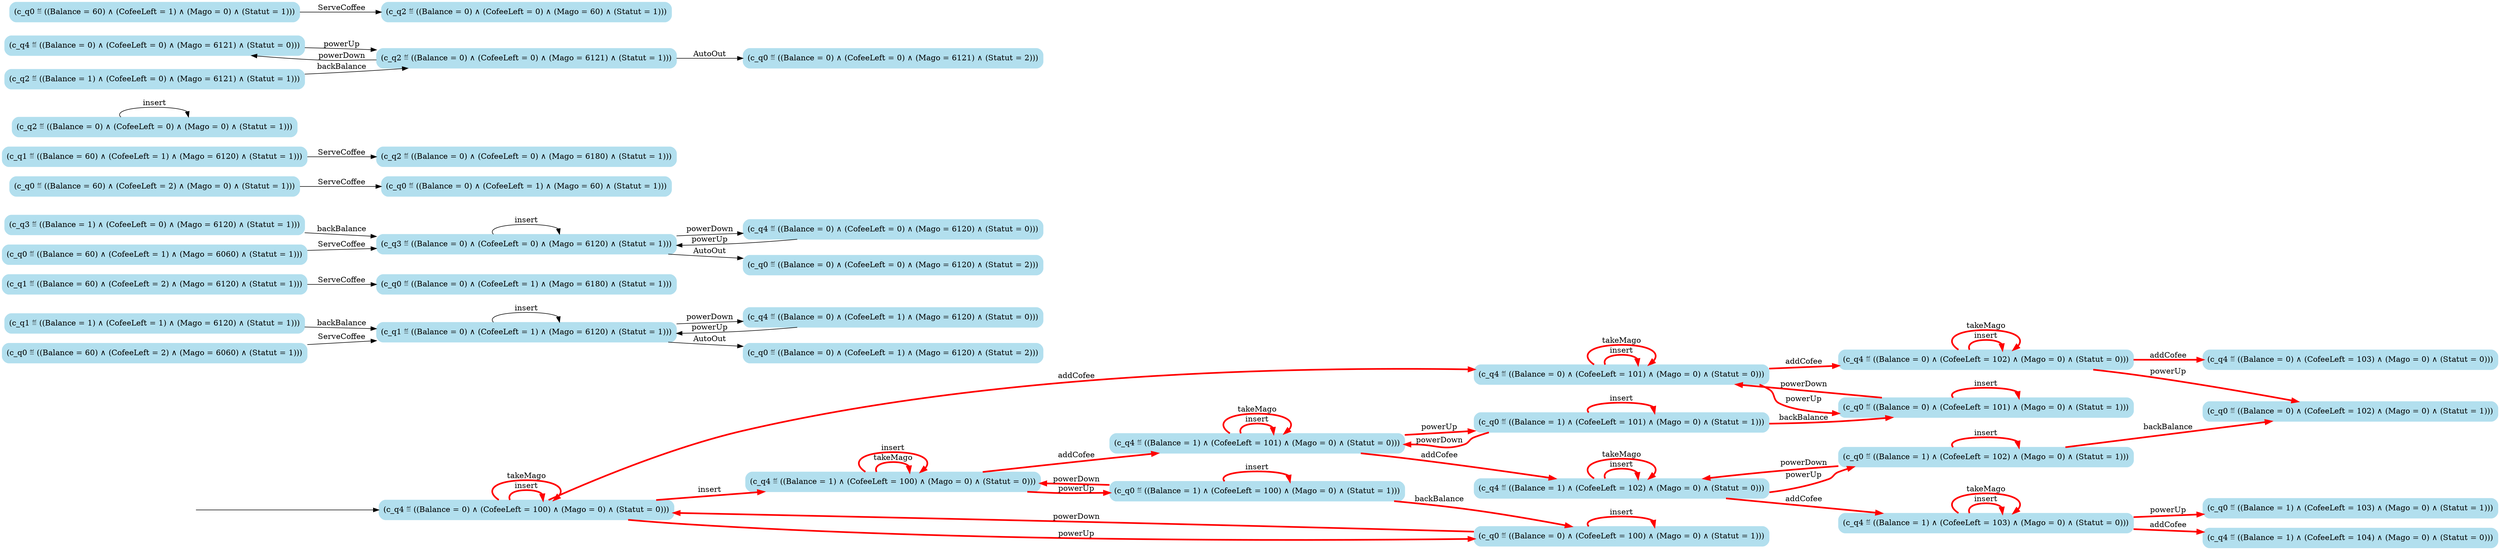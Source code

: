 digraph G {

	rankdir = LR;

	start_c_q4_81[style=invisible];

	node[shape=box, style="rounded, filled", color=lightblue2];

	c_q1_38[label="(c_q1 ≝ ((Balance = 0) ∧ (CofeeLeft = 1) ∧ (Mago = 6120) ∧ (Statut = 1)))"];
	c_q0_35[label="(c_q0 ≝ ((Balance = 0) ∧ (CofeeLeft = 1) ∧ (Mago = 6180) ∧ (Statut = 1)))"];
	c_q4_72[label="(c_q4 ≝ ((Balance = 1) ∧ (CofeeLeft = 101) ∧ (Mago = 0) ∧ (Statut = 0)))"];
	c_q3_50[label="(c_q3 ≝ ((Balance = 1) ∧ (CofeeLeft = 0) ∧ (Mago = 6120) ∧ (Statut = 1)))"];
	c_q0_117[label="(c_q0 ≝ ((Balance = 0) ∧ (CofeeLeft = 102) ∧ (Mago = 0) ∧ (Statut = 1)))"];
	c_q0_17[label="(c_q0 ≝ ((Balance = 0) ∧ (CofeeLeft = 1) ∧ (Mago = 60) ∧ (Statut = 1)))"];
	c_q4_55[label="(c_q4 ≝ ((Balance = 0) ∧ (CofeeLeft = 0) ∧ (Mago = 6120) ∧ (Statut = 0)))"];
	c_q0_116[label="(c_q0 ≝ ((Balance = 1) ∧ (CofeeLeft = 102) ∧ (Mago = 0) ∧ (Statut = 1)))"];
	c_q4_81[label="(c_q4 ≝ ((Balance = 0) ∧ (CofeeLeft = 100) ∧ (Mago = 0) ∧ (Statut = 0)))"];
	c_q0_24[label="(c_q0 ≝ ((Balance = 60) ∧ (CofeeLeft = 1) ∧ (Mago = 6060) ∧ (Statut = 1)))"];
	c_q1_30[label="(c_q1 ≝ ((Balance = 1) ∧ (CofeeLeft = 1) ∧ (Mago = 6120) ∧ (Statut = 1)))"];
	c_q2_37[label="(c_q2 ≝ ((Balance = 0) ∧ (CofeeLeft = 0) ∧ (Mago = 6180) ∧ (Statut = 1)))"];
	c_q0_16[label="(c_q0 ≝ ((Balance = 60) ∧ (CofeeLeft = 2) ∧ (Mago = 0) ∧ (Statut = 1)))"];
	c_q0_20[label="(c_q0 ≝ ((Balance = 60) ∧ (CofeeLeft = 2) ∧ (Mago = 6060) ∧ (Statut = 1)))"];
	c_q4_115[label="(c_q4 ≝ ((Balance = 1) ∧ (CofeeLeft = 102) ∧ (Mago = 0) ∧ (Statut = 0)))"];
	c_q1_36[label="(c_q1 ≝ ((Balance = 60) ∧ (CofeeLeft = 1) ∧ (Mago = 6120) ∧ (Statut = 1)))"];
	c_q0_53[label="(c_q0 ≝ ((Balance = 0) ∧ (CofeeLeft = 0) ∧ (Mago = 6120) ∧ (Statut = 2)))"];
	c_q4_88[label="(c_q4 ≝ ((Balance = 0) ∧ (CofeeLeft = 101) ∧ (Mago = 0) ∧ (Statut = 0)))"];
	c_q0_121[label="(c_q0 ≝ ((Balance = 1) ∧ (CofeeLeft = 103) ∧ (Mago = 0) ∧ (Statut = 1)))"];
	c_q1_34[label="(c_q1 ≝ ((Balance = 60) ∧ (CofeeLeft = 2) ∧ (Mago = 6120) ∧ (Statut = 1)))"];
	c_q2_41[label="(c_q2 ≝ ((Balance = 0) ∧ (CofeeLeft = 0) ∧ (Mago = 0) ∧ (Statut = 1)))"];
	c_q4_47[label="(c_q4 ≝ ((Balance = 0) ∧ (CofeeLeft = 0) ∧ (Mago = 6121) ∧ (Statut = 0)))"];
	c_q0_22[label="(c_q0 ≝ ((Balance = 60) ∧ (CofeeLeft = 1) ∧ (Mago = 0) ∧ (Statut = 1)))"];
	c_q4_124[label="(c_q4 ≝ ((Balance = 1) ∧ (CofeeLeft = 103) ∧ (Mago = 0) ∧ (Statut = 0)))"];
	c_q2_46[label="(c_q2 ≝ ((Balance = 0) ∧ (CofeeLeft = 0) ∧ (Mago = 6121) ∧ (Statut = 1)))"];
	c_q2_23[label="(c_q2 ≝ ((Balance = 0) ∧ (CofeeLeft = 0) ∧ (Mago = 60) ∧ (Statut = 1)))"];
	c_q0_85[label="(c_q0 ≝ ((Balance = 0) ∧ (CofeeLeft = 101) ∧ (Mago = 0) ∧ (Statut = 1)))"];
	c_q2_42[label="(c_q2 ≝ ((Balance = 1) ∧ (CofeeLeft = 0) ∧ (Mago = 6121) ∧ (Statut = 1)))"];
	c_q4_110[label="(c_q4 ≝ ((Balance = 0) ∧ (CofeeLeft = 102) ∧ (Mago = 0) ∧ (Statut = 0)))"];
	c_q0_45[label="(c_q0 ≝ ((Balance = 0) ∧ (CofeeLeft = 0) ∧ (Mago = 6121) ∧ (Statut = 2)))"];
	c_q4_39[label="(c_q4 ≝ ((Balance = 0) ∧ (CofeeLeft = 1) ∧ (Mago = 6120) ∧ (Statut = 0)))"];
	c_q4_125[label="(c_q4 ≝ ((Balance = 1) ∧ (CofeeLeft = 104) ∧ (Mago = 0) ∧ (Statut = 0)))"];
	c_q0_94[label="(c_q0 ≝ ((Balance = 1) ∧ (CofeeLeft = 100) ∧ (Mago = 0) ∧ (Statut = 1)))"];
	c_q4_93[label="(c_q4 ≝ ((Balance = 1) ∧ (CofeeLeft = 100) ∧ (Mago = 0) ∧ (Statut = 0)))"];
	c_q3_54[label="(c_q3 ≝ ((Balance = 0) ∧ (CofeeLeft = 0) ∧ (Mago = 6120) ∧ (Statut = 1)))"];
	c_q0_95[label="(c_q0 ≝ ((Balance = 0) ∧ (CofeeLeft = 100) ∧ (Mago = 0) ∧ (Statut = 1)))"];
	c_q4_111[label="(c_q4 ≝ ((Balance = 0) ∧ (CofeeLeft = 103) ∧ (Mago = 0) ∧ (Statut = 0)))"];
	c_q0_26[label="(c_q0 ≝ ((Balance = 1) ∧ (CofeeLeft = 101) ∧ (Mago = 0) ∧ (Statut = 1)))"];
	c_q0_33[label="(c_q0 ≝ ((Balance = 0) ∧ (CofeeLeft = 1) ∧ (Mago = 6120) ∧ (Statut = 2)))"];

	start_c_q4_81 -> c_q4_81;
	c_q4_81 -> c_q4_93[label="insert", penwidth=3, color=red];
	c_q4_93 -> c_q4_93[label="takeMago", penwidth=3, color=red];
	c_q4_93 -> c_q4_72[label="addCofee", penwidth=3, color=red];
	c_q4_72 -> c_q0_26[label="powerUp", penwidth=3, color=red];
	c_q4_39 -> c_q1_38[label="powerUp"];
	c_q4_47 -> c_q2_46[label="powerUp"];
	c_q4_55 -> c_q3_54[label="powerUp"];
	c_q0_26 -> c_q0_26[label="insert", penwidth=3, color=red];
	c_q0_16 -> c_q0_17[label="ServeCoffee"];
	c_q0_26 -> c_q0_85[label="backBalance", penwidth=3, color=red];
	c_q0_20 -> c_q1_38[label="ServeCoffee"];
	c_q0_22 -> c_q2_23[label="ServeCoffee"];
	c_q0_24 -> c_q3_54[label="ServeCoffee"];
	c_q0_26 -> c_q4_72[label="powerDown", penwidth=3, color=red];
	c_q1_38 -> c_q1_38[label="insert"];
	c_q1_30 -> c_q1_38[label="backBalance"];
	c_q1_38 -> c_q0_33[label="AutoOut"];
	c_q1_34 -> c_q0_35[label="ServeCoffee"];
	c_q1_36 -> c_q2_37[label="ServeCoffee"];
	c_q1_38 -> c_q4_39[label="powerDown"];
	c_q2_41 -> c_q2_41[label="insert"];
	c_q2_42 -> c_q2_46[label="backBalance"];
	c_q2_46 -> c_q0_45[label="AutoOut"];
	c_q2_46 -> c_q4_47[label="powerDown"];
	c_q3_54 -> c_q3_54[label="insert"];
	c_q3_50 -> c_q3_54[label="backBalance"];
	c_q3_54 -> c_q0_53[label="AutoOut"];
	c_q3_54 -> c_q4_55[label="powerDown"];
	c_q4_81 -> c_q4_81[label="insert", penwidth=3, color=red];
	c_q4_81 -> c_q0_95[label="powerUp", penwidth=3, color=red];
	c_q4_81 -> c_q4_81[label="takeMago", penwidth=3, color=red];
	c_q4_81 -> c_q4_88[label="addCofee", penwidth=3, color=red];
	c_q4_93 -> c_q4_93[label="insert", penwidth=3, color=red];
	c_q4_93 -> c_q0_94[label="powerUp", penwidth=3, color=red];
	c_q4_72 -> c_q4_72[label="insert", penwidth=3, color=red];
	c_q4_72 -> c_q4_72[label="takeMago", penwidth=3, color=red];
	c_q4_72 -> c_q4_115[label="addCofee", penwidth=3, color=red];
	c_q0_85 -> c_q0_85[label="insert", penwidth=3, color=red];
	c_q0_85 -> c_q4_88[label="powerDown", penwidth=3, color=red];
	c_q0_95 -> c_q0_95[label="insert", penwidth=3, color=red];
	c_q0_95 -> c_q4_81[label="powerDown", penwidth=3, color=red];
	c_q4_88 -> c_q4_88[label="insert", penwidth=3, color=red];
	c_q4_88 -> c_q0_85[label="powerUp", penwidth=3, color=red];
	c_q4_88 -> c_q4_88[label="takeMago", penwidth=3, color=red];
	c_q4_88 -> c_q4_110[label="addCofee", penwidth=3, color=red];
	c_q0_94 -> c_q0_94[label="insert", penwidth=3, color=red];
	c_q0_94 -> c_q4_93[label="powerDown", penwidth=3, color=red];
	c_q0_94 -> c_q0_95[label="backBalance", penwidth=3, color=red];
	c_q4_115 -> c_q4_115[label="insert", penwidth=3, color=red];
	c_q4_115 -> c_q0_116[label="powerUp", penwidth=3, color=red];
	c_q4_115 -> c_q4_115[label="takeMago", penwidth=3, color=red];
	c_q4_115 -> c_q4_124[label="addCofee", penwidth=3, color=red];
	c_q4_110 -> c_q4_110[label="insert", penwidth=3, color=red];
	c_q4_110 -> c_q0_117[label="powerUp", penwidth=3, color=red];
	c_q4_110 -> c_q4_110[label="takeMago", penwidth=3, color=red];
	c_q4_110 -> c_q4_111[label="addCofee", penwidth=3, color=red];
	c_q0_116 -> c_q0_116[label="insert", penwidth=3, color=red];
	c_q0_116 -> c_q4_115[label="powerDown", penwidth=3, color=red];
	c_q0_116 -> c_q0_117[label="backBalance", penwidth=3, color=red];
	c_q4_124 -> c_q4_124[label="insert", penwidth=3, color=red];
	c_q4_124 -> c_q0_121[label="powerUp", penwidth=3, color=red];
	c_q4_124 -> c_q4_124[label="takeMago", penwidth=3, color=red];
	c_q4_124 -> c_q4_125[label="addCofee", penwidth=3, color=red];

}